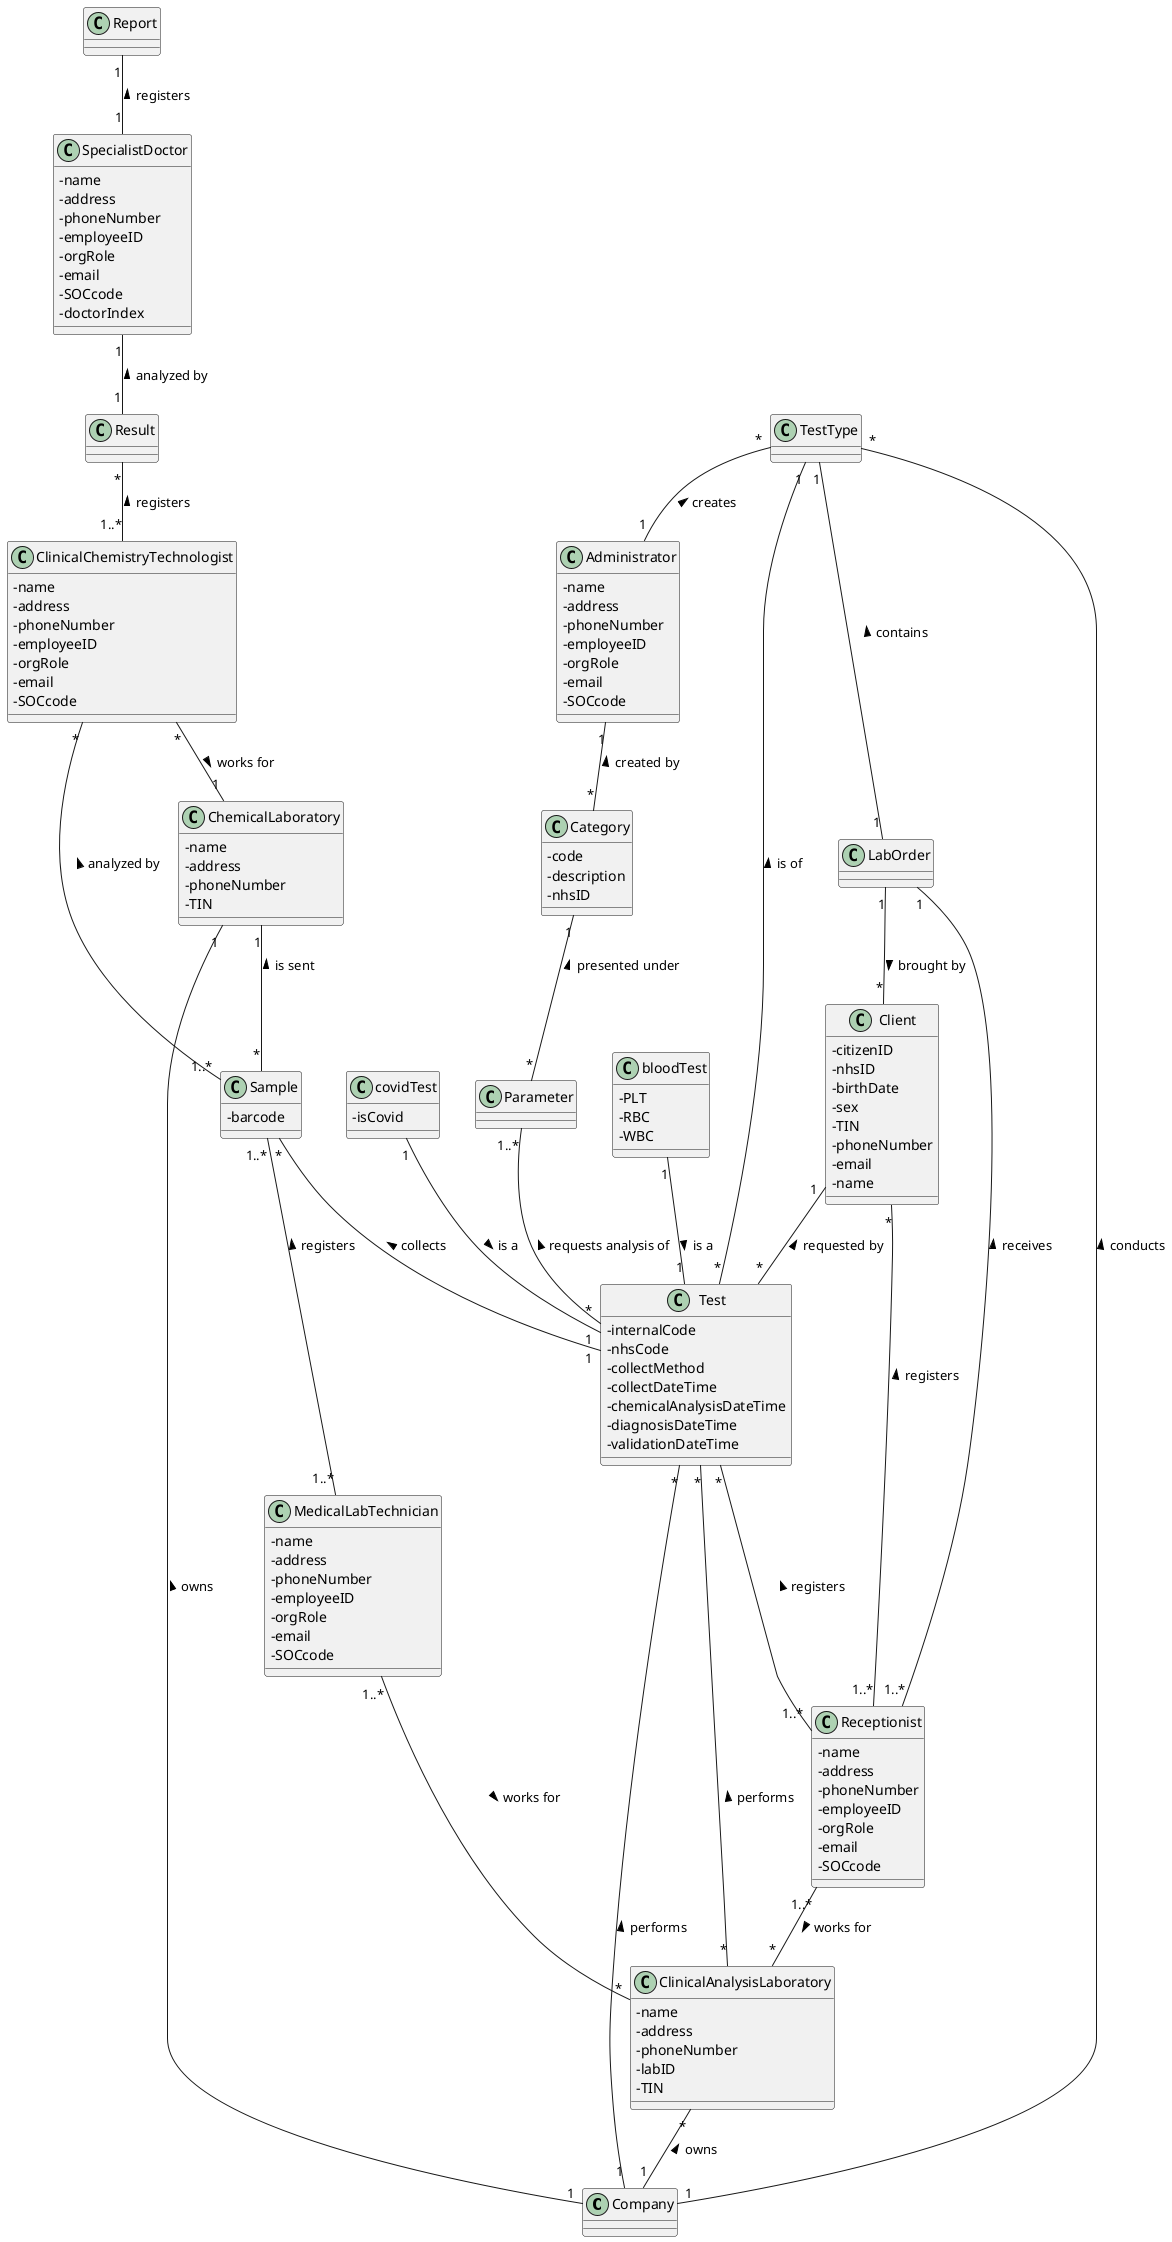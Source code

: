 @startuml

class Company
class ChemicalLaboratory
class ClinicalAnalysisLaboratory
class Administrator
class SpecialistDoctor
class ClinicalChemistryTechnologist
class MedicalLabTechnician
class Receptionist
class Client
class LabOrder
class Result
class Report
class Category
class Parameter
class TestType
class Test
class bloodTest
class covidTest
class Sample


ChemicalLaboratory "1" -- "1" Company : < owns

ChemicalLaboratory "1" -- "*" Sample : < is sent

ClinicalAnalysisLaboratory "*" -- "1" Company : < owns

Administrator "1" -- "*" Category : < created by

SpecialistDoctor "1" -- "1" Result : < analyzed by

ClinicalChemistryTechnologist "*" -- "1" ChemicalLaboratory : > works for

ClinicalChemistryTechnologist "*" -- "1..*" Sample : < analyzed by

MedicalLabTechnician "1..*" -- "*" ClinicalAnalysisLaboratory : > works for

Receptionist "1..*" -- "*" ClinicalAnalysisLaboratory : > works for

Client "1" -- "*" Test : < requested by

Client "*" -- "1..*" Receptionist : < registers

LabOrder "1" -- "*" Client : > brought by

LabOrder "1" -- "1..*" Receptionist : < receives

Result "*" -- "1..*" ClinicalChemistryTechnologist : < registers

Report "1" -- "1" SpecialistDoctor : < registers

Category "1" -- "*" Parameter : < presented under

Parameter "1..*" -- "*" Test : < requests analysis of

TestType "*" -- "1" Company : < conducts

TestType "1" -- "*" Test: < is of

TestType "*" -- "1" Administrator : < creates

TestType "1" -- "1" LabOrder : < contains

Test "*" -- "1" Company : < performs

Test "*" -- "*" ClinicalAnalysisLaboratory : < performs

Test "*" -- "1..*" Receptionist : < registers

bloodTest "1" -- "1" Test : > is a

covidTest "1" -- "1" Test : > is a

Sample "*" -- "1" Test : < collects

Sample "1..*" -- "1..*" MedicalLabTechnician : < registers

skinparam classAttributeIconSize 0

class Company{
}

class ChemicalLaboratory{
-name
-address
-phoneNumber
-TIN
}

class ClinicalAnalysisLaboratory{
-name
-address
-phoneNumber
-labID
-TIN
}

class Administrator{
-name
-address
-phoneNumber
-employeeID
-orgRole
-email
-SOCcode
}

class SpecialistDoctor{
-name
-address
-phoneNumber
-employeeID
-orgRole
-email
-SOCcode
-doctorIndex
}

class ClinicalChemistryTechnologist{
-name
-address
-phoneNumber
-employeeID
-orgRole
-email
-SOCcode
}

class MedicalLabTechnician{
-name
-address
-phoneNumber
-employeeID
-orgRole
-email
-SOCcode
}

class Receptionist{
-name
-address
-phoneNumber
-employeeID
-orgRole
-email
-SOCcode
}

class Client{
-citizenID
-nhsID
-birthDate
-sex
-TIN
-phoneNumber
-email
-name
}

class LabOrder{
}

class Result{
}

class Report{
}

class Category{
-code
-description
-nhsID
}

class Parameter{
}

class TestType{
}

class Test{
-internalCode
-nhsCode
-collectMethod
-collectDateTime
-chemicalAnalysisDateTime
-diagnosisDateTime
-validationDateTime
}

class bloodTest{
-PLT
-RBC
-WBC
}

class covidTest{
-isCovid
}

class Sample{
-barcode
}

@enduml